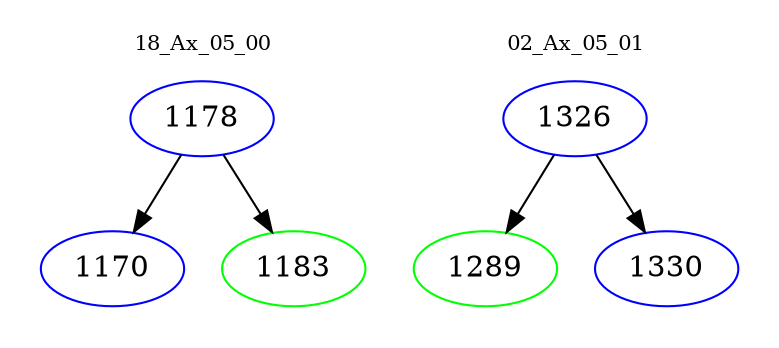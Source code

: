 digraph{
subgraph cluster_0 {
color = white
label = "18_Ax_05_00";
fontsize=10;
T0_1178 [label="1178", color="blue"]
T0_1178 -> T0_1170 [color="black"]
T0_1170 [label="1170", color="blue"]
T0_1178 -> T0_1183 [color="black"]
T0_1183 [label="1183", color="green"]
}
subgraph cluster_1 {
color = white
label = "02_Ax_05_01";
fontsize=10;
T1_1326 [label="1326", color="blue"]
T1_1326 -> T1_1289 [color="black"]
T1_1289 [label="1289", color="green"]
T1_1326 -> T1_1330 [color="black"]
T1_1330 [label="1330", color="blue"]
}
}
